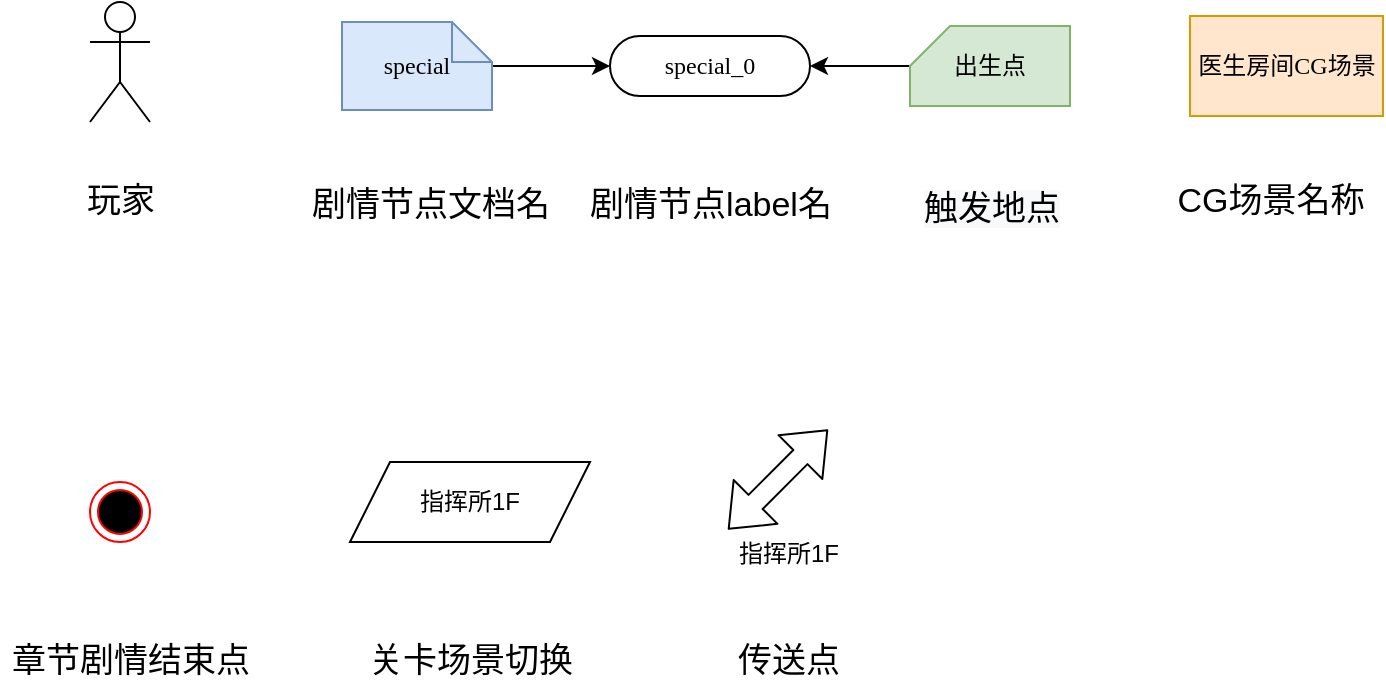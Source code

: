 <mxfile version="14.4.3" type="github" pages="3">
  <diagram id="GbZ1ZwChNBxgJ4C_-Y3V" name="UML示例图">
    <mxGraphModel dx="1038" dy="548" grid="1" gridSize="10" guides="1" tooltips="1" connect="1" arrows="1" fold="1" page="1" pageScale="1" pageWidth="827" pageHeight="1169" math="0" shadow="0">
      <root>
        <mxCell id="0" />
        <mxCell id="1" parent="0" />
        <mxCell id="fm39pIIFy_Z-lrLezSjA-2" value="" style="shape=umlActor;verticalLabelPosition=bottom;verticalAlign=top;html=1;outlineConnect=0;" parent="1" vertex="1">
          <mxGeometry x="100" y="50" width="30" height="60" as="geometry" />
        </mxCell>
        <mxCell id="fm39pIIFy_Z-lrLezSjA-3" value="special_0" style="rounded=1;whiteSpace=wrap;html=1;shadow=0;comic=0;labelBackgroundColor=none;strokeWidth=1;fontFamily=Verdana;fontSize=12;align=center;arcSize=50;" parent="1" vertex="1">
          <mxGeometry x="360" y="67" width="100" height="30" as="geometry" />
        </mxCell>
        <mxCell id="fm39pIIFy_Z-lrLezSjA-14" style="edgeStyle=orthogonalEdgeStyle;rounded=0;orthogonalLoop=1;jettySize=auto;html=1;entryX=1;entryY=0.5;entryDx=0;entryDy=0;" parent="1" source="fm39pIIFy_Z-lrLezSjA-5" target="fm39pIIFy_Z-lrLezSjA-3" edge="1">
          <mxGeometry relative="1" as="geometry" />
        </mxCell>
        <mxCell id="fm39pIIFy_Z-lrLezSjA-5" value="出生点" style="shape=card;whiteSpace=wrap;html=1;size=20;fillColor=#d5e8d4;strokeColor=#82b366;" parent="1" vertex="1">
          <mxGeometry x="510" y="62" width="80" height="40" as="geometry" />
        </mxCell>
        <mxCell id="fm39pIIFy_Z-lrLezSjA-6" value="医生房间CG场景" style="rounded=0;whiteSpace=wrap;html=1;shadow=0;comic=0;labelBackgroundColor=none;strokeWidth=1;fontFamily=Verdana;fontSize=12;align=center;arcSize=50;fillColor=#ffe6cc;strokeColor=#d79b00;" parent="1" vertex="1">
          <mxGeometry x="650" y="57" width="96.5" height="50" as="geometry" />
        </mxCell>
        <mxCell id="fm39pIIFy_Z-lrLezSjA-7" value="" style="ellipse;html=1;shape=endState;fillColor=#000000;strokeColor=#ff0000;" parent="1" vertex="1">
          <mxGeometry x="100" y="290" width="30" height="30" as="geometry" />
        </mxCell>
        <mxCell id="fm39pIIFy_Z-lrLezSjA-8" value="指挥所1F" style="shape=parallelogram;perimeter=parallelogramPerimeter;whiteSpace=wrap;html=1;fixedSize=1;" parent="1" vertex="1">
          <mxGeometry x="230" y="280" width="120" height="40" as="geometry" />
        </mxCell>
        <mxCell id="fm39pIIFy_Z-lrLezSjA-9" value="&lt;font style=&quot;font-size: 17px&quot;&gt;玩家&lt;/font&gt;" style="text;html=1;align=center;verticalAlign=middle;resizable=0;points=[];autosize=1;" parent="1" vertex="1">
          <mxGeometry x="90" y="140" width="50" height="20" as="geometry" />
        </mxCell>
        <mxCell id="fm39pIIFy_Z-lrLezSjA-10" value="&lt;span style=&quot;font-size: 17px&quot;&gt;剧情节点label名&lt;/span&gt;" style="text;html=1;align=center;verticalAlign=middle;resizable=0;points=[];autosize=1;" parent="1" vertex="1">
          <mxGeometry x="340" y="142" width="140" height="20" as="geometry" />
        </mxCell>
        <mxCell id="fm39pIIFy_Z-lrLezSjA-11" value="&lt;span style=&quot;font-size: 17px&quot;&gt;剧情节点文档名&lt;/span&gt;" style="text;html=1;align=center;verticalAlign=middle;resizable=0;points=[];autosize=1;" parent="1" vertex="1">
          <mxGeometry x="205" y="142" width="130" height="20" as="geometry" />
        </mxCell>
        <mxCell id="fm39pIIFy_Z-lrLezSjA-13" style="edgeStyle=orthogonalEdgeStyle;rounded=0;orthogonalLoop=1;jettySize=auto;html=1;entryX=0;entryY=0.5;entryDx=0;entryDy=0;" parent="1" source="fm39pIIFy_Z-lrLezSjA-12" target="fm39pIIFy_Z-lrLezSjA-3" edge="1">
          <mxGeometry relative="1" as="geometry" />
        </mxCell>
        <mxCell id="fm39pIIFy_Z-lrLezSjA-12" value="special" style="shape=note;whiteSpace=wrap;html=1;rounded=0;shadow=0;comic=0;labelBackgroundColor=none;strokeWidth=1;fontFamily=Verdana;fontSize=12;align=center;size=20;fillColor=#dae8fc;strokeColor=#6c8ebf;" parent="1" vertex="1">
          <mxGeometry x="226" y="60" width="75" height="44" as="geometry" />
        </mxCell>
        <mxCell id="fm39pIIFy_Z-lrLezSjA-15" value="&lt;span style=&quot;color: rgb(0 , 0 , 0) ; font-family: &amp;#34;helvetica&amp;#34; ; font-size: 17px ; font-style: normal ; font-weight: 400 ; letter-spacing: normal ; text-align: center ; text-indent: 0px ; text-transform: none ; word-spacing: 0px ; background-color: rgb(248 , 249 , 250) ; display: inline ; float: none&quot;&gt;触发地点&lt;/span&gt;" style="text;whiteSpace=wrap;html=1;" parent="1" vertex="1">
          <mxGeometry x="515" y="137" width="70" height="30" as="geometry" />
        </mxCell>
        <mxCell id="fm39pIIFy_Z-lrLezSjA-16" value="&lt;span style=&quot;font-size: 17px&quot;&gt;CG场景名称&lt;/span&gt;" style="text;html=1;align=center;verticalAlign=middle;resizable=0;points=[];autosize=1;" parent="1" vertex="1">
          <mxGeometry x="635" y="140" width="110" height="20" as="geometry" />
        </mxCell>
        <mxCell id="fm39pIIFy_Z-lrLezSjA-17" value="&lt;span style=&quot;font-size: 17px&quot;&gt;章节剧情结束点&lt;/span&gt;" style="text;html=1;align=center;verticalAlign=middle;resizable=0;points=[];autosize=1;" parent="1" vertex="1">
          <mxGeometry x="55" y="370" width="130" height="20" as="geometry" />
        </mxCell>
        <mxCell id="fm39pIIFy_Z-lrLezSjA-18" value="&lt;span style=&quot;font-size: 17px&quot;&gt;关卡场景切换&lt;/span&gt;" style="text;html=1;align=center;verticalAlign=middle;resizable=0;points=[];autosize=1;" parent="1" vertex="1">
          <mxGeometry x="230" y="370" width="120" height="20" as="geometry" />
        </mxCell>
        <mxCell id="kn6Z-zRhNiEJqK1csQy6-1" value="" style="shape=flexArrow;endArrow=classic;startArrow=classic;html=1;" parent="1" edge="1">
          <mxGeometry width="50" height="50" relative="1" as="geometry">
            <mxPoint x="419" y="313.75" as="sourcePoint" />
            <mxPoint x="469" y="263.75" as="targetPoint" />
          </mxGeometry>
        </mxCell>
        <mxCell id="kn6Z-zRhNiEJqK1csQy6-2" value="指挥所1F" style="text;html=1;align=center;verticalAlign=middle;resizable=0;points=[];autosize=1;" parent="1" vertex="1">
          <mxGeometry x="414" y="316.25" width="70" height="20" as="geometry" />
        </mxCell>
        <mxCell id="kn6Z-zRhNiEJqK1csQy6-3" value="&lt;font style=&quot;font-size: 17px&quot;&gt;传送点&lt;/font&gt;" style="text;html=1;align=center;verticalAlign=middle;resizable=0;points=[];autosize=1;" parent="1" vertex="1">
          <mxGeometry x="414" y="370" width="70" height="20" as="geometry" />
        </mxCell>
      </root>
    </mxGraphModel>
  </diagram>
  <diagram id="WgZ2JB18ooaytrucD8LY" name="指挥所1楼平面图">
    <mxGraphModel dx="1038" dy="1716" grid="1" gridSize="10" guides="1" tooltips="1" connect="1" arrows="1" fold="1" page="1" pageScale="1" pageWidth="827" pageHeight="1169" math="0" shadow="0">
      <root>
        <mxCell id="hEAx2sPkmhx9yD9YSmCt-0" />
        <mxCell id="hEAx2sPkmhx9yD9YSmCt-1" parent="hEAx2sPkmhx9yD9YSmCt-0" />
        <mxCell id="hEAx2sPkmhx9yD9YSmCt-2" value="" style="rounded=0;whiteSpace=wrap;html=1;" parent="hEAx2sPkmhx9yD9YSmCt-1" vertex="1">
          <mxGeometry x="130" y="130" width="900" height="590" as="geometry" />
        </mxCell>
        <mxCell id="hEAx2sPkmhx9yD9YSmCt-3" value="&lt;span style=&quot;font-size: 20px&quot;&gt;餐厅贵宾包厢&lt;/span&gt;" style="rounded=0;whiteSpace=wrap;html=1;" parent="hEAx2sPkmhx9yD9YSmCt-1" vertex="1">
          <mxGeometry x="300" y="130" width="440" height="140" as="geometry" />
        </mxCell>
        <mxCell id="hEAx2sPkmhx9yD9YSmCt-5" value="&lt;font style=&quot;font-size: 20px&quot;&gt;接待室&lt;/font&gt;" style="rounded=0;whiteSpace=wrap;html=1;" parent="hEAx2sPkmhx9yD9YSmCt-1" vertex="1">
          <mxGeometry x="300" y="480" width="300" height="110" as="geometry" />
        </mxCell>
        <mxCell id="hEAx2sPkmhx9yD9YSmCt-8" value="" style="shape=process;whiteSpace=wrap;html=1;backgroundOutline=1;rotation=90;direction=south;" parent="hEAx2sPkmhx9yD9YSmCt-1" vertex="1">
          <mxGeometry x="442.5" y="562.5" width="15" height="60" as="geometry" />
        </mxCell>
        <mxCell id="hEAx2sPkmhx9yD9YSmCt-9" value="&lt;span style=&quot;font-size: 20px&quot;&gt;餐厅&lt;/span&gt;" style="shape=partialRectangle;whiteSpace=wrap;html=1;bottom=0;right=0;fillColor=none;direction=north;" parent="hEAx2sPkmhx9yD9YSmCt-1" vertex="1">
          <mxGeometry x="300.01" y="370" width="309.99" height="110.01" as="geometry" />
        </mxCell>
        <mxCell id="hEAx2sPkmhx9yD9YSmCt-10" value="&lt;span style=&quot;font-size: 20px&quot;&gt;仓库&lt;/span&gt;" style="rounded=0;whiteSpace=wrap;html=1;" parent="hEAx2sPkmhx9yD9YSmCt-1" vertex="1">
          <mxGeometry x="880" y="130" width="150" height="120" as="geometry" />
        </mxCell>
        <mxCell id="hEAx2sPkmhx9yD9YSmCt-11" value="" style="shape=process;whiteSpace=wrap;html=1;backgroundOutline=1;rotation=90;" parent="hEAx2sPkmhx9yD9YSmCt-1" vertex="1">
          <mxGeometry x="850" y="187.5" width="60" height="15" as="geometry" />
        </mxCell>
        <mxCell id="hEAx2sPkmhx9yD9YSmCt-18" value="&lt;h1&gt;指挥所一楼&lt;/h1&gt;&lt;p&gt;剧情简介&lt;/p&gt;" style="text;html=1;strokeColor=none;fillColor=none;spacing=5;spacingTop=-20;whiteSpace=wrap;overflow=hidden;rounded=0;" parent="hEAx2sPkmhx9yD9YSmCt-1" vertex="1">
          <mxGeometry x="100" y="-120" width="190" height="120" as="geometry" />
        </mxCell>
        <mxCell id="z6Ym-DuhiTqGMr9oVK6N-0" value="&lt;span style=&quot;font-size: 20px&quot;&gt;厕所&lt;/span&gt;" style="rounded=0;whiteSpace=wrap;html=1;" parent="hEAx2sPkmhx9yD9YSmCt-1" vertex="1">
          <mxGeometry x="880" y="250" width="150" height="120" as="geometry" />
        </mxCell>
        <mxCell id="z6Ym-DuhiTqGMr9oVK6N-1" value="" style="shape=process;whiteSpace=wrap;html=1;backgroundOutline=1;rotation=90;" parent="hEAx2sPkmhx9yD9YSmCt-1" vertex="1">
          <mxGeometry x="850" y="302.5" width="60" height="15" as="geometry" />
        </mxCell>
        <mxCell id="z6Ym-DuhiTqGMr9oVK6N-2" value="&lt;span style=&quot;font-size: 20px&quot;&gt;档案室&lt;/span&gt;" style="rounded=0;whiteSpace=wrap;html=1;" parent="hEAx2sPkmhx9yD9YSmCt-1" vertex="1">
          <mxGeometry x="740" y="370" width="290" height="110" as="geometry" />
        </mxCell>
        <mxCell id="z6Ym-DuhiTqGMr9oVK6N-3" value="" style="shape=process;whiteSpace=wrap;html=1;backgroundOutline=1;rotation=90;direction=south;" parent="hEAx2sPkmhx9yD9YSmCt-1" vertex="1">
          <mxGeometry x="800" y="450" width="15" height="60" as="geometry" />
        </mxCell>
        <mxCell id="z6Ym-DuhiTqGMr9oVK6N-4" value="&lt;span style=&quot;font-size: 20px&quot;&gt;药品仓库&lt;/span&gt;" style="rounded=0;whiteSpace=wrap;html=1;" parent="hEAx2sPkmhx9yD9YSmCt-1" vertex="1">
          <mxGeometry x="880" y="480" width="150" height="110" as="geometry" />
        </mxCell>
        <mxCell id="z6Ym-DuhiTqGMr9oVK6N-5" value="" style="shape=process;whiteSpace=wrap;html=1;backgroundOutline=1;rotation=90;direction=south;" parent="hEAx2sPkmhx9yD9YSmCt-1" vertex="1">
          <mxGeometry x="945" y="562.5" width="15" height="60" as="geometry" />
        </mxCell>
        <mxCell id="szCBxvzyftP_sh5uRVHi-0" value="" style="shape=flexArrow;endArrow=classic;startArrow=classic;html=1;" parent="hEAx2sPkmhx9yD9YSmCt-1" edge="1">
          <mxGeometry width="50" height="50" relative="1" as="geometry">
            <mxPoint x="132.5" y="210" as="sourcePoint" />
            <mxPoint x="182.5" y="160" as="targetPoint" />
          </mxGeometry>
        </mxCell>
        <mxCell id="szCBxvzyftP_sh5uRVHi-1" value="指挥所2F" style="text;html=1;align=center;verticalAlign=middle;resizable=0;points=[];autosize=1;" parent="hEAx2sPkmhx9yD9YSmCt-1" vertex="1">
          <mxGeometry x="127.5" y="212.5" width="70" height="20" as="geometry" />
        </mxCell>
        <mxCell id="szCBxvzyftP_sh5uRVHi-3" value="" style="shape=flexArrow;endArrow=classic;startArrow=classic;html=1;" parent="hEAx2sPkmhx9yD9YSmCt-1" edge="1">
          <mxGeometry width="50" height="50" relative="1" as="geometry">
            <mxPoint x="965" y="672.5" as="sourcePoint" />
            <mxPoint x="1015" y="622.5" as="targetPoint" />
          </mxGeometry>
        </mxCell>
        <mxCell id="szCBxvzyftP_sh5uRVHi-4" value="指挥所2F" style="text;html=1;align=center;verticalAlign=middle;resizable=0;points=[];autosize=1;" parent="hEAx2sPkmhx9yD9YSmCt-1" vertex="1">
          <mxGeometry x="960" y="675" width="70" height="20" as="geometry" />
        </mxCell>
        <mxCell id="szCBxvzyftP_sh5uRVHi-7" value="&lt;span style=&quot;font-size: 20px&quot;&gt;厨房&lt;/span&gt;" style="rounded=0;whiteSpace=wrap;html=1;" parent="hEAx2sPkmhx9yD9YSmCt-1" vertex="1">
          <mxGeometry x="600" y="370" width="140" height="110" as="geometry" />
        </mxCell>
        <mxCell id="szCBxvzyftP_sh5uRVHi-10" value="&lt;span style=&quot;font-size: 20px&quot;&gt;警卫室&lt;/span&gt;" style="rounded=0;whiteSpace=wrap;html=1;" parent="hEAx2sPkmhx9yD9YSmCt-1" vertex="1">
          <mxGeometry x="600" y="480" width="140" height="110" as="geometry" />
        </mxCell>
        <mxCell id="szCBxvzyftP_sh5uRVHi-11" value="" style="shape=process;whiteSpace=wrap;html=1;backgroundOutline=1;rotation=90;direction=south;" parent="hEAx2sPkmhx9yD9YSmCt-1" vertex="1">
          <mxGeometry x="662.5" y="560" width="15" height="60" as="geometry" />
        </mxCell>
        <mxCell id="szCBxvzyftP_sh5uRVHi-15" value="" style="endArrow=none;html=1;entryX=0;entryY=1;entryDx=0;entryDy=0;exitX=0;exitY=0.5;exitDx=0;exitDy=0;" parent="hEAx2sPkmhx9yD9YSmCt-1" source="hEAx2sPkmhx9yD9YSmCt-6" target="hEAx2sPkmhx9yD9YSmCt-3" edge="1">
          <mxGeometry width="50" height="50" relative="1" as="geometry">
            <mxPoint x="520" y="460" as="sourcePoint" />
            <mxPoint x="570" y="410" as="targetPoint" />
          </mxGeometry>
        </mxCell>
        <mxCell id="hEAx2sPkmhx9yD9YSmCt-6" value="" style="shape=process;whiteSpace=wrap;html=1;backgroundOutline=1;rotation=90;" parent="hEAx2sPkmhx9yD9YSmCt-1" vertex="1">
          <mxGeometry x="270" y="390" width="60" height="15" as="geometry" />
        </mxCell>
        <mxCell id="szCBxvzyftP_sh5uRVHi-16" value="" style="shape=process;whiteSpace=wrap;html=1;backgroundOutline=1;rotation=90;" parent="hEAx2sPkmhx9yD9YSmCt-1" vertex="1">
          <mxGeometry x="570" y="420" width="60" height="15" as="geometry" />
        </mxCell>
        <mxCell id="szCBxvzyftP_sh5uRVHi-17" value="" style="shape=process;whiteSpace=wrap;html=1;backgroundOutline=1;rotation=90;direction=south;" parent="hEAx2sPkmhx9yD9YSmCt-1" vertex="1">
          <mxGeometry x="555" y="590" width="15" height="245" as="geometry" />
        </mxCell>
        <mxCell id="szCBxvzyftP_sh5uRVHi-18" value="&lt;span style=&quot;font-size: 20px&quot;&gt;锅炉房&lt;/span&gt;" style="rounded=0;whiteSpace=wrap;html=1;" parent="hEAx2sPkmhx9yD9YSmCt-1" vertex="1">
          <mxGeometry x="130.01" y="-40" width="170" height="170" as="geometry" />
        </mxCell>
        <mxCell id="szCBxvzyftP_sh5uRVHi-19" value="" style="shape=process;whiteSpace=wrap;html=1;backgroundOutline=1;rotation=90;direction=south;" parent="hEAx2sPkmhx9yD9YSmCt-1" vertex="1">
          <mxGeometry x="197.5" y="100" width="15" height="60" as="geometry" />
        </mxCell>
        <mxCell id="szCBxvzyftP_sh5uRVHi-20" value="窗户" style="verticalLabelPosition=bottom;verticalAlign=top;html=1;shape=mxgraph.basic.polygon;polyCoords=[[0.25,0],[0.75,0],[1,0.25],[1,0.75],[0.75,1],[0.25,1],[0,0.75],[0,0.25]];polyline=0;" parent="hEAx2sPkmhx9yD9YSmCt-1" vertex="1">
          <mxGeometry x="762.5" y="120" width="100" height="20" as="geometry" />
        </mxCell>
        <mxCell id="szCBxvzyftP_sh5uRVHi-21" value="" style="shape=process;whiteSpace=wrap;html=1;backgroundOutline=1;rotation=90;direction=south;" parent="hEAx2sPkmhx9yD9YSmCt-1" vertex="1">
          <mxGeometry x="477.5" y="221.25" width="15" height="102.5" as="geometry" />
        </mxCell>
        <mxCell id="xpIl3kii1GDsIA6GKCve-0" value="" style="shape=crossbar;whiteSpace=wrap;html=1;rounded=1;direction=south;" parent="hEAx2sPkmhx9yD9YSmCt-1" vertex="1">
          <mxGeometry x="280" y="590" width="20" height="140" as="geometry" />
        </mxCell>
        <mxCell id="xpIl3kii1GDsIA6GKCve-1" value="3m" style="text;html=1;strokeColor=none;fillColor=none;align=center;verticalAlign=middle;whiteSpace=wrap;rounded=0;direction=south;" parent="hEAx2sPkmhx9yD9YSmCt-1" vertex="1">
          <mxGeometry x="250" y="635" width="20" height="40" as="geometry" />
        </mxCell>
        <mxCell id="9FDheqydgr9v_M-ZhrfP-0" value="" style="shape=crossbar;whiteSpace=wrap;html=1;rounded=1;" parent="hEAx2sPkmhx9yD9YSmCt-1" vertex="1">
          <mxGeometry x="135.01" y="450" width="160" height="20" as="geometry" />
        </mxCell>
        <mxCell id="9FDheqydgr9v_M-ZhrfP-1" value="3m" style="text;html=1;strokeColor=none;fillColor=none;align=center;verticalAlign=middle;whiteSpace=wrap;rounded=0;" parent="hEAx2sPkmhx9yD9YSmCt-1" vertex="1">
          <mxGeometry x="195.01" y="435" width="40" height="20" as="geometry" />
        </mxCell>
        <mxCell id="d_oenBVZkwgk9dU5ESPs-0" value="3m" style="text;html=1;strokeColor=none;fillColor=none;align=center;verticalAlign=middle;whiteSpace=wrap;rounded=0;" parent="hEAx2sPkmhx9yD9YSmCt-1" vertex="1">
          <mxGeometry x="932" y="615" width="40" height="20" as="geometry" />
        </mxCell>
        <mxCell id="d_oenBVZkwgk9dU5ESPs-1" value="" style="shape=crossbar;whiteSpace=wrap;html=1;rounded=1;" parent="hEAx2sPkmhx9yD9YSmCt-1" vertex="1">
          <mxGeometry x="879.5" y="600" width="145" height="20" as="geometry" />
        </mxCell>
        <mxCell id="d_oenBVZkwgk9dU5ESPs-2" value="3m" style="text;html=1;strokeColor=none;fillColor=none;align=center;verticalAlign=middle;whiteSpace=wrap;rounded=0;" parent="hEAx2sPkmhx9yD9YSmCt-1" vertex="1">
          <mxGeometry x="792.5" y="580" width="40" height="20" as="geometry" />
        </mxCell>
        <mxCell id="d_oenBVZkwgk9dU5ESPs-3" value="" style="shape=crossbar;whiteSpace=wrap;html=1;rounded=1;" parent="hEAx2sPkmhx9yD9YSmCt-1" vertex="1">
          <mxGeometry x="750" y="600" width="125" height="20" as="geometry" />
        </mxCell>
        <mxCell id="d_oenBVZkwgk9dU5ESPs-4" value="" style="shape=crossbar;whiteSpace=wrap;html=1;rounded=1;" parent="hEAx2sPkmhx9yD9YSmCt-1" vertex="1">
          <mxGeometry x="303" y="605" width="294" height="20" as="geometry" />
        </mxCell>
        <mxCell id="d_oenBVZkwgk9dU5ESPs-5" value="6m" style="text;html=1;strokeColor=none;fillColor=none;align=center;verticalAlign=middle;whiteSpace=wrap;rounded=0;" parent="hEAx2sPkmhx9yD9YSmCt-1" vertex="1">
          <mxGeometry x="416" y="590" width="40" height="20" as="geometry" />
        </mxCell>
        <mxCell id="8OT9JsNiSHY49iwlJgcu-0" value="" style="shape=crossbar;whiteSpace=wrap;html=1;rounded=1;" parent="hEAx2sPkmhx9yD9YSmCt-1" vertex="1">
          <mxGeometry x="308.01" y="236.25" width="411.99" height="20" as="geometry" />
        </mxCell>
        <mxCell id="8OT9JsNiSHY49iwlJgcu-1" value="9m" style="text;html=1;strokeColor=none;fillColor=none;align=center;verticalAlign=middle;whiteSpace=wrap;rounded=0;" parent="hEAx2sPkmhx9yD9YSmCt-1" vertex="1">
          <mxGeometry x="464.01" y="221.25" width="40" height="20" as="geometry" />
        </mxCell>
        <mxCell id="8OT9JsNiSHY49iwlJgcu-4" value="" style="shape=crossbar;whiteSpace=wrap;html=1;rounded=1;" parent="hEAx2sPkmhx9yD9YSmCt-1" vertex="1">
          <mxGeometry x="740" y="236.25" width="130" height="20" as="geometry" />
        </mxCell>
        <mxCell id="8OT9JsNiSHY49iwlJgcu-5" value="3m" style="text;html=1;strokeColor=none;fillColor=none;align=center;verticalAlign=middle;whiteSpace=wrap;rounded=0;" parent="hEAx2sPkmhx9yD9YSmCt-1" vertex="1">
          <mxGeometry x="792.5" y="221.25" width="40" height="20" as="geometry" />
        </mxCell>
        <mxCell id="8oupxRyhdkcfFV9UI1vo-0" value="" style="shape=crossbar;whiteSpace=wrap;html=1;rounded=1;direction=south;" parent="hEAx2sPkmhx9yD9YSmCt-1" vertex="1">
          <mxGeometry x="827" y="258" width="20" height="104" as="geometry" />
        </mxCell>
        <mxCell id="8oupxRyhdkcfFV9UI1vo-1" value="3m" style="text;html=1;strokeColor=none;fillColor=none;align=center;verticalAlign=middle;whiteSpace=wrap;rounded=0;direction=south;" parent="hEAx2sPkmhx9yD9YSmCt-1" vertex="1">
          <mxGeometry x="580" y="292" width="20" height="40" as="geometry" />
        </mxCell>
        <mxCell id="8oupxRyhdkcfFV9UI1vo-2" value="" style="shape=crossbar;whiteSpace=wrap;html=1;rounded=1;direction=south;" parent="hEAx2sPkmhx9yD9YSmCt-1" vertex="1">
          <mxGeometry x="843.5" y="486" width="20" height="104" as="geometry" />
        </mxCell>
        <mxCell id="8oupxRyhdkcfFV9UI1vo-3" value="3m" style="text;html=1;strokeColor=none;fillColor=none;align=center;verticalAlign=middle;whiteSpace=wrap;rounded=0;direction=south;" parent="hEAx2sPkmhx9yD9YSmCt-1" vertex="1">
          <mxGeometry x="859.5" y="520" width="20" height="40" as="geometry" />
        </mxCell>
        <mxCell id="8oupxRyhdkcfFV9UI1vo-4" value="" style="shape=crossbar;whiteSpace=wrap;html=1;rounded=1;direction=south;" parent="hEAx2sPkmhx9yD9YSmCt-1" vertex="1">
          <mxGeometry x="534" y="373.01" width="20" height="104" as="geometry" />
        </mxCell>
        <mxCell id="8oupxRyhdkcfFV9UI1vo-5" value="3m" style="text;html=1;strokeColor=none;fillColor=none;align=center;verticalAlign=middle;whiteSpace=wrap;rounded=0;direction=south;" parent="hEAx2sPkmhx9yD9YSmCt-1" vertex="1">
          <mxGeometry x="550" y="407.01" width="20" height="40" as="geometry" />
        </mxCell>
        <mxCell id="8oupxRyhdkcfFV9UI1vo-6" value="" style="shape=crossbar;whiteSpace=wrap;html=1;rounded=1;direction=south;" parent="hEAx2sPkmhx9yD9YSmCt-1" vertex="1">
          <mxGeometry x="564" y="258" width="20" height="104" as="geometry" />
        </mxCell>
        <mxCell id="Y9u_avIh1sjwfVxw4W-z-2" value="" style="shape=crossbar;whiteSpace=wrap;html=1;rounded=1;direction=south;" parent="hEAx2sPkmhx9yD9YSmCt-1" vertex="1">
          <mxGeometry x="250" y="136" width="20" height="344" as="geometry" />
        </mxCell>
        <mxCell id="Y9u_avIh1sjwfVxw4W-z-3" value="12m" style="text;html=1;strokeColor=none;fillColor=none;align=center;verticalAlign=middle;whiteSpace=wrap;rounded=0;direction=south;" parent="hEAx2sPkmhx9yD9YSmCt-1" vertex="1">
          <mxGeometry x="235.01" y="270" width="20" height="40" as="geometry" />
        </mxCell>
        <mxCell id="uWZoWwW7DP5m552lKrLx-0" value="" style="shape=crossbar;whiteSpace=wrap;html=1;rounded=1;" parent="hEAx2sPkmhx9yD9YSmCt-1" vertex="1">
          <mxGeometry x="130" y="735" width="470" height="20" as="geometry" />
        </mxCell>
        <mxCell id="uWZoWwW7DP5m552lKrLx-1" value="9m" style="text;html=1;strokeColor=none;fillColor=none;align=center;verticalAlign=middle;whiteSpace=wrap;rounded=0;" parent="hEAx2sPkmhx9yD9YSmCt-1" vertex="1">
          <mxGeometry x="345" y="755" width="40" height="20" as="geometry" />
        </mxCell>
      </root>
    </mxGraphModel>
  </diagram>
  <diagram id="CDVpoZ3U4tZnnEvqTVdH" name="指挥所2楼平面图">
    <mxGraphModel dx="1038" dy="547" grid="1" gridSize="10" guides="1" tooltips="1" connect="1" arrows="1" fold="1" page="1" pageScale="1" pageWidth="827" pageHeight="1169" math="0" shadow="0">
      <root>
        <mxCell id="VATi5h1n2YLOwhg8Z5gh-0" />
        <mxCell id="VATi5h1n2YLOwhg8Z5gh-1" parent="VATi5h1n2YLOwhg8Z5gh-0" />
        <mxCell id="KKZn7l77yeVXE7LOhPuz-0" value="" style="rounded=0;whiteSpace=wrap;html=1;" parent="VATi5h1n2YLOwhg8Z5gh-1" vertex="1">
          <mxGeometry x="40" y="150" width="870" height="560" as="geometry" />
        </mxCell>
        <mxCell id="KKZn7l77yeVXE7LOhPuz-1" value="&lt;span style=&quot;font-size: 20px&quot;&gt;典狱长房间&lt;/span&gt;" style="rounded=0;whiteSpace=wrap;html=1;" parent="VATi5h1n2YLOwhg8Z5gh-1" vertex="1">
          <mxGeometry x="54" y="285" width="300" height="110" as="geometry" />
        </mxCell>
        <mxCell id="KKZn7l77yeVXE7LOhPuz-2" value="&lt;span style=&quot;font-size: 20px&quot;&gt;浴室&lt;/span&gt;" style="rounded=0;whiteSpace=wrap;html=1;" parent="VATi5h1n2YLOwhg8Z5gh-1" vertex="1">
          <mxGeometry x="54" y="430" width="300" height="110" as="geometry" />
        </mxCell>
        <mxCell id="KKZn7l77yeVXE7LOhPuz-3" value="&lt;font style=&quot;font-size: 20px&quot;&gt;医生房间&lt;/font&gt;" style="rounded=0;whiteSpace=wrap;html=1;" parent="VATi5h1n2YLOwhg8Z5gh-1" vertex="1">
          <mxGeometry x="54" y="580" width="300" height="110" as="geometry" />
        </mxCell>
        <mxCell id="KKZn7l77yeVXE7LOhPuz-4" value="" style="shape=process;whiteSpace=wrap;html=1;backgroundOutline=1;rotation=90;" parent="VATi5h1n2YLOwhg8Z5gh-1" vertex="1">
          <mxGeometry x="320" y="332.5" width="60" height="15" as="geometry" />
        </mxCell>
        <mxCell id="KKZn7l77yeVXE7LOhPuz-5" value="" style="shape=process;whiteSpace=wrap;html=1;backgroundOutline=1;rotation=90;" parent="VATi5h1n2YLOwhg8Z5gh-1" vertex="1">
          <mxGeometry x="320" y="477.5" width="60" height="15" as="geometry" />
        </mxCell>
        <mxCell id="KKZn7l77yeVXE7LOhPuz-6" value="" style="shape=process;whiteSpace=wrap;html=1;backgroundOutline=1;rotation=90;" parent="VATi5h1n2YLOwhg8Z5gh-1" vertex="1">
          <mxGeometry x="320" y="627.5" width="60" height="15" as="geometry" />
        </mxCell>
        <mxCell id="KKZn7l77yeVXE7LOhPuz-7" value="&lt;span style=&quot;font-size: 20px&quot;&gt;展览厅&lt;/span&gt;" style="shape=partialRectangle;whiteSpace=wrap;html=1;bottom=0;right=0;fillColor=none;" parent="VATi5h1n2YLOwhg8Z5gh-1" vertex="1">
          <mxGeometry x="460" y="396.25" width="180" height="183.75" as="geometry" />
        </mxCell>
        <mxCell id="KKZn7l77yeVXE7LOhPuz-8" value="&lt;span style=&quot;font-size: 20px&quot;&gt;客房1&lt;/span&gt;" style="rounded=0;whiteSpace=wrap;html=1;" parent="VATi5h1n2YLOwhg8Z5gh-1" vertex="1">
          <mxGeometry x="730" y="175" width="160" height="110" as="geometry" />
        </mxCell>
        <mxCell id="KKZn7l77yeVXE7LOhPuz-9" value="" style="shape=process;whiteSpace=wrap;html=1;backgroundOutline=1;rotation=90;" parent="VATi5h1n2YLOwhg8Z5gh-1" vertex="1">
          <mxGeometry x="700" y="222.5" width="60" height="15" as="geometry" />
        </mxCell>
        <mxCell id="KKZn7l77yeVXE7LOhPuz-10" value="&lt;span style=&quot;font-size: 20px&quot;&gt;客房2&lt;/span&gt;" style="rounded=0;whiteSpace=wrap;html=1;" parent="VATi5h1n2YLOwhg8Z5gh-1" vertex="1">
          <mxGeometry x="730" y="310" width="160" height="110" as="geometry" />
        </mxCell>
        <mxCell id="KKZn7l77yeVXE7LOhPuz-11" value="" style="shape=process;whiteSpace=wrap;html=1;backgroundOutline=1;rotation=90;" parent="VATi5h1n2YLOwhg8Z5gh-1" vertex="1">
          <mxGeometry x="700" y="357.5" width="60" height="15" as="geometry" />
        </mxCell>
        <mxCell id="KKZn7l77yeVXE7LOhPuz-12" value="&lt;span style=&quot;font-size: 20px&quot;&gt;客房3&lt;/span&gt;" style="rounded=0;whiteSpace=wrap;html=1;" parent="VATi5h1n2YLOwhg8Z5gh-1" vertex="1">
          <mxGeometry x="730" y="448.75" width="160" height="110" as="geometry" />
        </mxCell>
        <mxCell id="KKZn7l77yeVXE7LOhPuz-13" value="" style="shape=process;whiteSpace=wrap;html=1;backgroundOutline=1;rotation=90;" parent="VATi5h1n2YLOwhg8Z5gh-1" vertex="1">
          <mxGeometry x="700" y="496.25" width="60" height="15" as="geometry" />
        </mxCell>
        <mxCell id="KKZn7l77yeVXE7LOhPuz-14" value="&lt;span style=&quot;font-size: 20px&quot;&gt;盥洗室&lt;/span&gt;" style="shape=partialRectangle;whiteSpace=wrap;html=1;bottom=0;right=0;fillColor=none;rotation=0;direction=south;" parent="VATi5h1n2YLOwhg8Z5gh-1" vertex="1">
          <mxGeometry x="460" y="285" width="180" height="110" as="geometry" />
        </mxCell>
        <mxCell id="KKZn7l77yeVXE7LOhPuz-15" value="" style="endArrow=none;html=1;entryX=0;entryY=1;entryDx=0;entryDy=0;exitX=0.595;exitY=1.002;exitDx=0;exitDy=0;exitPerimeter=0;" parent="VATi5h1n2YLOwhg8Z5gh-1" source="KKZn7l77yeVXE7LOhPuz-14" target="KKZn7l77yeVXE7LOhPuz-14" edge="1">
          <mxGeometry width="50" height="50" relative="1" as="geometry">
            <mxPoint x="510" y="410" as="sourcePoint" />
            <mxPoint x="560" y="360" as="targetPoint" />
          </mxGeometry>
        </mxCell>
        <mxCell id="KKZn7l77yeVXE7LOhPuz-16" value="&lt;h1&gt;指挥所二楼&lt;/h1&gt;&lt;p&gt;剧情简介&lt;/p&gt;" style="text;html=1;strokeColor=none;fillColor=none;spacing=5;spacingTop=-20;whiteSpace=wrap;overflow=hidden;rounded=0;" parent="VATi5h1n2YLOwhg8Z5gh-1" vertex="1">
          <mxGeometry x="40" y="30" width="190" height="120" as="geometry" />
        </mxCell>
        <mxCell id="YPH0-UQiumrvfThyzLdv-0" value="" style="shape=flexArrow;endArrow=classic;startArrow=classic;html=1;" parent="VATi5h1n2YLOwhg8Z5gh-1" edge="1">
          <mxGeometry width="50" height="50" relative="1" as="geometry">
            <mxPoint x="59" y="237.5" as="sourcePoint" />
            <mxPoint x="109" y="187.5" as="targetPoint" />
          </mxGeometry>
        </mxCell>
        <mxCell id="YPH0-UQiumrvfThyzLdv-1" value="指挥所1F" style="text;html=1;align=center;verticalAlign=middle;resizable=0;points=[];autosize=1;" parent="VATi5h1n2YLOwhg8Z5gh-1" vertex="1">
          <mxGeometry x="54" y="240" width="70" height="20" as="geometry" />
        </mxCell>
        <mxCell id="Zl2fSzuMhFLzeWyQhoqR-0" value="" style="shape=flexArrow;endArrow=classic;startArrow=classic;html=1;" parent="VATi5h1n2YLOwhg8Z5gh-1" edge="1">
          <mxGeometry width="50" height="50" relative="1" as="geometry">
            <mxPoint x="832" y="677.5" as="sourcePoint" />
            <mxPoint x="882" y="627.5" as="targetPoint" />
          </mxGeometry>
        </mxCell>
        <mxCell id="Zl2fSzuMhFLzeWyQhoqR-1" value="指挥所1F" style="text;html=1;align=center;verticalAlign=middle;resizable=0;points=[];autosize=1;" parent="VATi5h1n2YLOwhg8Z5gh-1" vertex="1">
          <mxGeometry x="827" y="680" width="70" height="20" as="geometry" />
        </mxCell>
        <mxCell id="M5dk_E98Jky7ZKFr6DhM-2" value="" style="shape=crossbar;whiteSpace=wrap;html=1;rounded=1;" parent="VATi5h1n2YLOwhg8Z5gh-1" vertex="1">
          <mxGeometry x="57" y="265" width="294" height="20" as="geometry" />
        </mxCell>
        <mxCell id="M5dk_E98Jky7ZKFr6DhM-5" value="6m" style="text;html=1;strokeColor=none;fillColor=none;align=center;verticalAlign=middle;whiteSpace=wrap;rounded=0;" parent="VATi5h1n2YLOwhg8Z5gh-1" vertex="1">
          <mxGeometry x="170" y="250" width="40" height="20" as="geometry" />
        </mxCell>
        <mxCell id="M5dk_E98Jky7ZKFr6DhM-6" value="" style="shape=crossbar;whiteSpace=wrap;html=1;rounded=1;" parent="VATi5h1n2YLOwhg8Z5gh-1" vertex="1">
          <mxGeometry x="460" y="272.5" width="180" height="20" as="geometry" />
        </mxCell>
        <mxCell id="M5dk_E98Jky7ZKFr6DhM-7" value="4m" style="text;html=1;strokeColor=none;fillColor=none;align=center;verticalAlign=middle;whiteSpace=wrap;rounded=0;" parent="VATi5h1n2YLOwhg8Z5gh-1" vertex="1">
          <mxGeometry x="530" y="260" width="40" height="20" as="geometry" />
        </mxCell>
        <mxCell id="M5dk_E98Jky7ZKFr6DhM-8" value="" style="shape=crossbar;whiteSpace=wrap;html=1;rounded=1;direction=south;" parent="VATi5h1n2YLOwhg8Z5gh-1" vertex="1">
          <mxGeometry x="354" y="286" width="20" height="104" as="geometry" />
        </mxCell>
        <mxCell id="M5dk_E98Jky7ZKFr6DhM-9" value="4m" style="text;html=1;strokeColor=none;fillColor=none;align=center;verticalAlign=middle;whiteSpace=wrap;rounded=0;direction=south;" parent="VATi5h1n2YLOwhg8Z5gh-1" vertex="1">
          <mxGeometry x="370" y="320" width="20" height="40" as="geometry" />
        </mxCell>
        <mxCell id="M5dk_E98Jky7ZKFr6DhM-10" value="" style="shape=crossbar;whiteSpace=wrap;html=1;rounded=1;" parent="VATi5h1n2YLOwhg8Z5gh-1" vertex="1">
          <mxGeometry x="351" y="260" width="109" height="20" as="geometry" />
        </mxCell>
        <mxCell id="M5dk_E98Jky7ZKFr6DhM-11" value="2.5m" style="text;html=1;strokeColor=none;fillColor=none;align=center;verticalAlign=middle;whiteSpace=wrap;rounded=0;" parent="VATi5h1n2YLOwhg8Z5gh-1" vertex="1">
          <mxGeometry x="390" y="240" width="40" height="20" as="geometry" />
        </mxCell>
        <mxCell id="M5dk_E98Jky7ZKFr6DhM-17" value="" style="shape=crossbar;whiteSpace=wrap;html=1;rounded=1;" parent="VATi5h1n2YLOwhg8Z5gh-1" vertex="1">
          <mxGeometry x="640" y="265" width="90" height="20" as="geometry" />
        </mxCell>
        <mxCell id="M5dk_E98Jky7ZKFr6DhM-18" value="2.5m" style="text;html=1;strokeColor=none;fillColor=none;align=center;verticalAlign=middle;whiteSpace=wrap;rounded=0;" parent="VATi5h1n2YLOwhg8Z5gh-1" vertex="1">
          <mxGeometry x="665" y="252.5" width="40" height="20" as="geometry" />
        </mxCell>
        <mxCell id="M5dk_E98Jky7ZKFr6DhM-21" value="" style="shape=crossbar;whiteSpace=wrap;html=1;rounded=1;direction=south;" parent="VATi5h1n2YLOwhg8Z5gh-1" vertex="1">
          <mxGeometry x="404" y="280" width="20" height="424" as="geometry" />
        </mxCell>
        <mxCell id="M5dk_E98Jky7ZKFr6DhM-22" value="12m" style="text;html=1;strokeColor=none;fillColor=none;align=center;verticalAlign=middle;whiteSpace=wrap;rounded=0;direction=south;" parent="VATi5h1n2YLOwhg8Z5gh-1" vertex="1">
          <mxGeometry x="414" y="452.5" width="20" height="40" as="geometry" />
        </mxCell>
        <mxCell id="M5dk_E98Jky7ZKFr6DhM-23" value="" style="shape=crossbar;whiteSpace=wrap;html=1;rounded=1;direction=south;" parent="VATi5h1n2YLOwhg8Z5gh-1" vertex="1">
          <mxGeometry x="604" y="396.25" width="20" height="183.75" as="geometry" />
        </mxCell>
        <mxCell id="M5dk_E98Jky7ZKFr6DhM-24" value="6m" style="text;html=1;strokeColor=none;fillColor=none;align=center;verticalAlign=middle;whiteSpace=wrap;rounded=0;direction=south;" parent="VATi5h1n2YLOwhg8Z5gh-1" vertex="1">
          <mxGeometry x="620" y="468.13" width="20" height="40" as="geometry" />
        </mxCell>
        <mxCell id="M5dk_E98Jky7ZKFr6DhM-27" value="" style="shape=crossbar;whiteSpace=wrap;html=1;rounded=1;" parent="VATi5h1n2YLOwhg8Z5gh-1" vertex="1">
          <mxGeometry x="730" y="565" width="160" height="20" as="geometry" />
        </mxCell>
        <mxCell id="M5dk_E98Jky7ZKFr6DhM-28" value="3m" style="text;html=1;strokeColor=none;fillColor=none;align=center;verticalAlign=middle;whiteSpace=wrap;rounded=0;" parent="VATi5h1n2YLOwhg8Z5gh-1" vertex="1">
          <mxGeometry x="787" y="580" width="40" height="20" as="geometry" />
        </mxCell>
        <mxCell id="M5dk_E98Jky7ZKFr6DhM-30" value="" style="shape=crossbar;whiteSpace=wrap;html=1;rounded=1;direction=south;" parent="VATi5h1n2YLOwhg8Z5gh-1" vertex="1">
          <mxGeometry x="244" y="150" width="20" height="130" as="geometry" />
        </mxCell>
        <mxCell id="M5dk_E98Jky7ZKFr6DhM-31" value="3m" style="text;html=1;strokeColor=none;fillColor=none;align=center;verticalAlign=middle;whiteSpace=wrap;rounded=0;direction=south;" parent="VATi5h1n2YLOwhg8Z5gh-1" vertex="1">
          <mxGeometry x="230" y="182.5" width="20" height="40" as="geometry" />
        </mxCell>
        <mxCell id="bDO9XzMpQ8SYhq0UGnKT-0" value="" style="shape=crossbar;whiteSpace=wrap;html=1;rounded=1;" parent="VATi5h1n2YLOwhg8Z5gh-1" vertex="1">
          <mxGeometry x="730" y="565" width="160" height="20" as="geometry" />
        </mxCell>
        <mxCell id="t-NvqrIa2kPhKBmgPsxl-0" value="" style="shape=crossbar;whiteSpace=wrap;html=1;rounded=1;direction=south;" vertex="1" parent="VATi5h1n2YLOwhg8Z5gh-1">
          <mxGeometry x="510" y="574" width="20" height="130" as="geometry" />
        </mxCell>
        <mxCell id="t-NvqrIa2kPhKBmgPsxl-1" value="3m" style="text;html=1;strokeColor=none;fillColor=none;align=center;verticalAlign=middle;whiteSpace=wrap;rounded=0;direction=south;" vertex="1" parent="VATi5h1n2YLOwhg8Z5gh-1">
          <mxGeometry x="496" y="606.5" width="20" height="40" as="geometry" />
        </mxCell>
      </root>
    </mxGraphModel>
  </diagram>
</mxfile>
